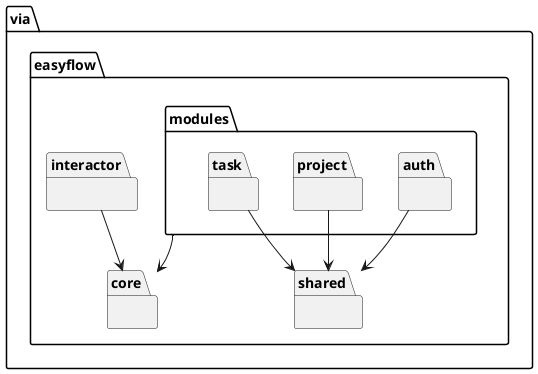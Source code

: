 @startuml
package "via.easyflow" {
    package "core" {
    }

    package "interactor" {
    }

    package "modules" {
        package "auth" {
        }
        package "project" {
        }
        package "task" {
        }
    }

    package "shared" {
    }
}

auth --> shared
project --> shared
task --> shared

modules --> core
interactor --> core

@enduml